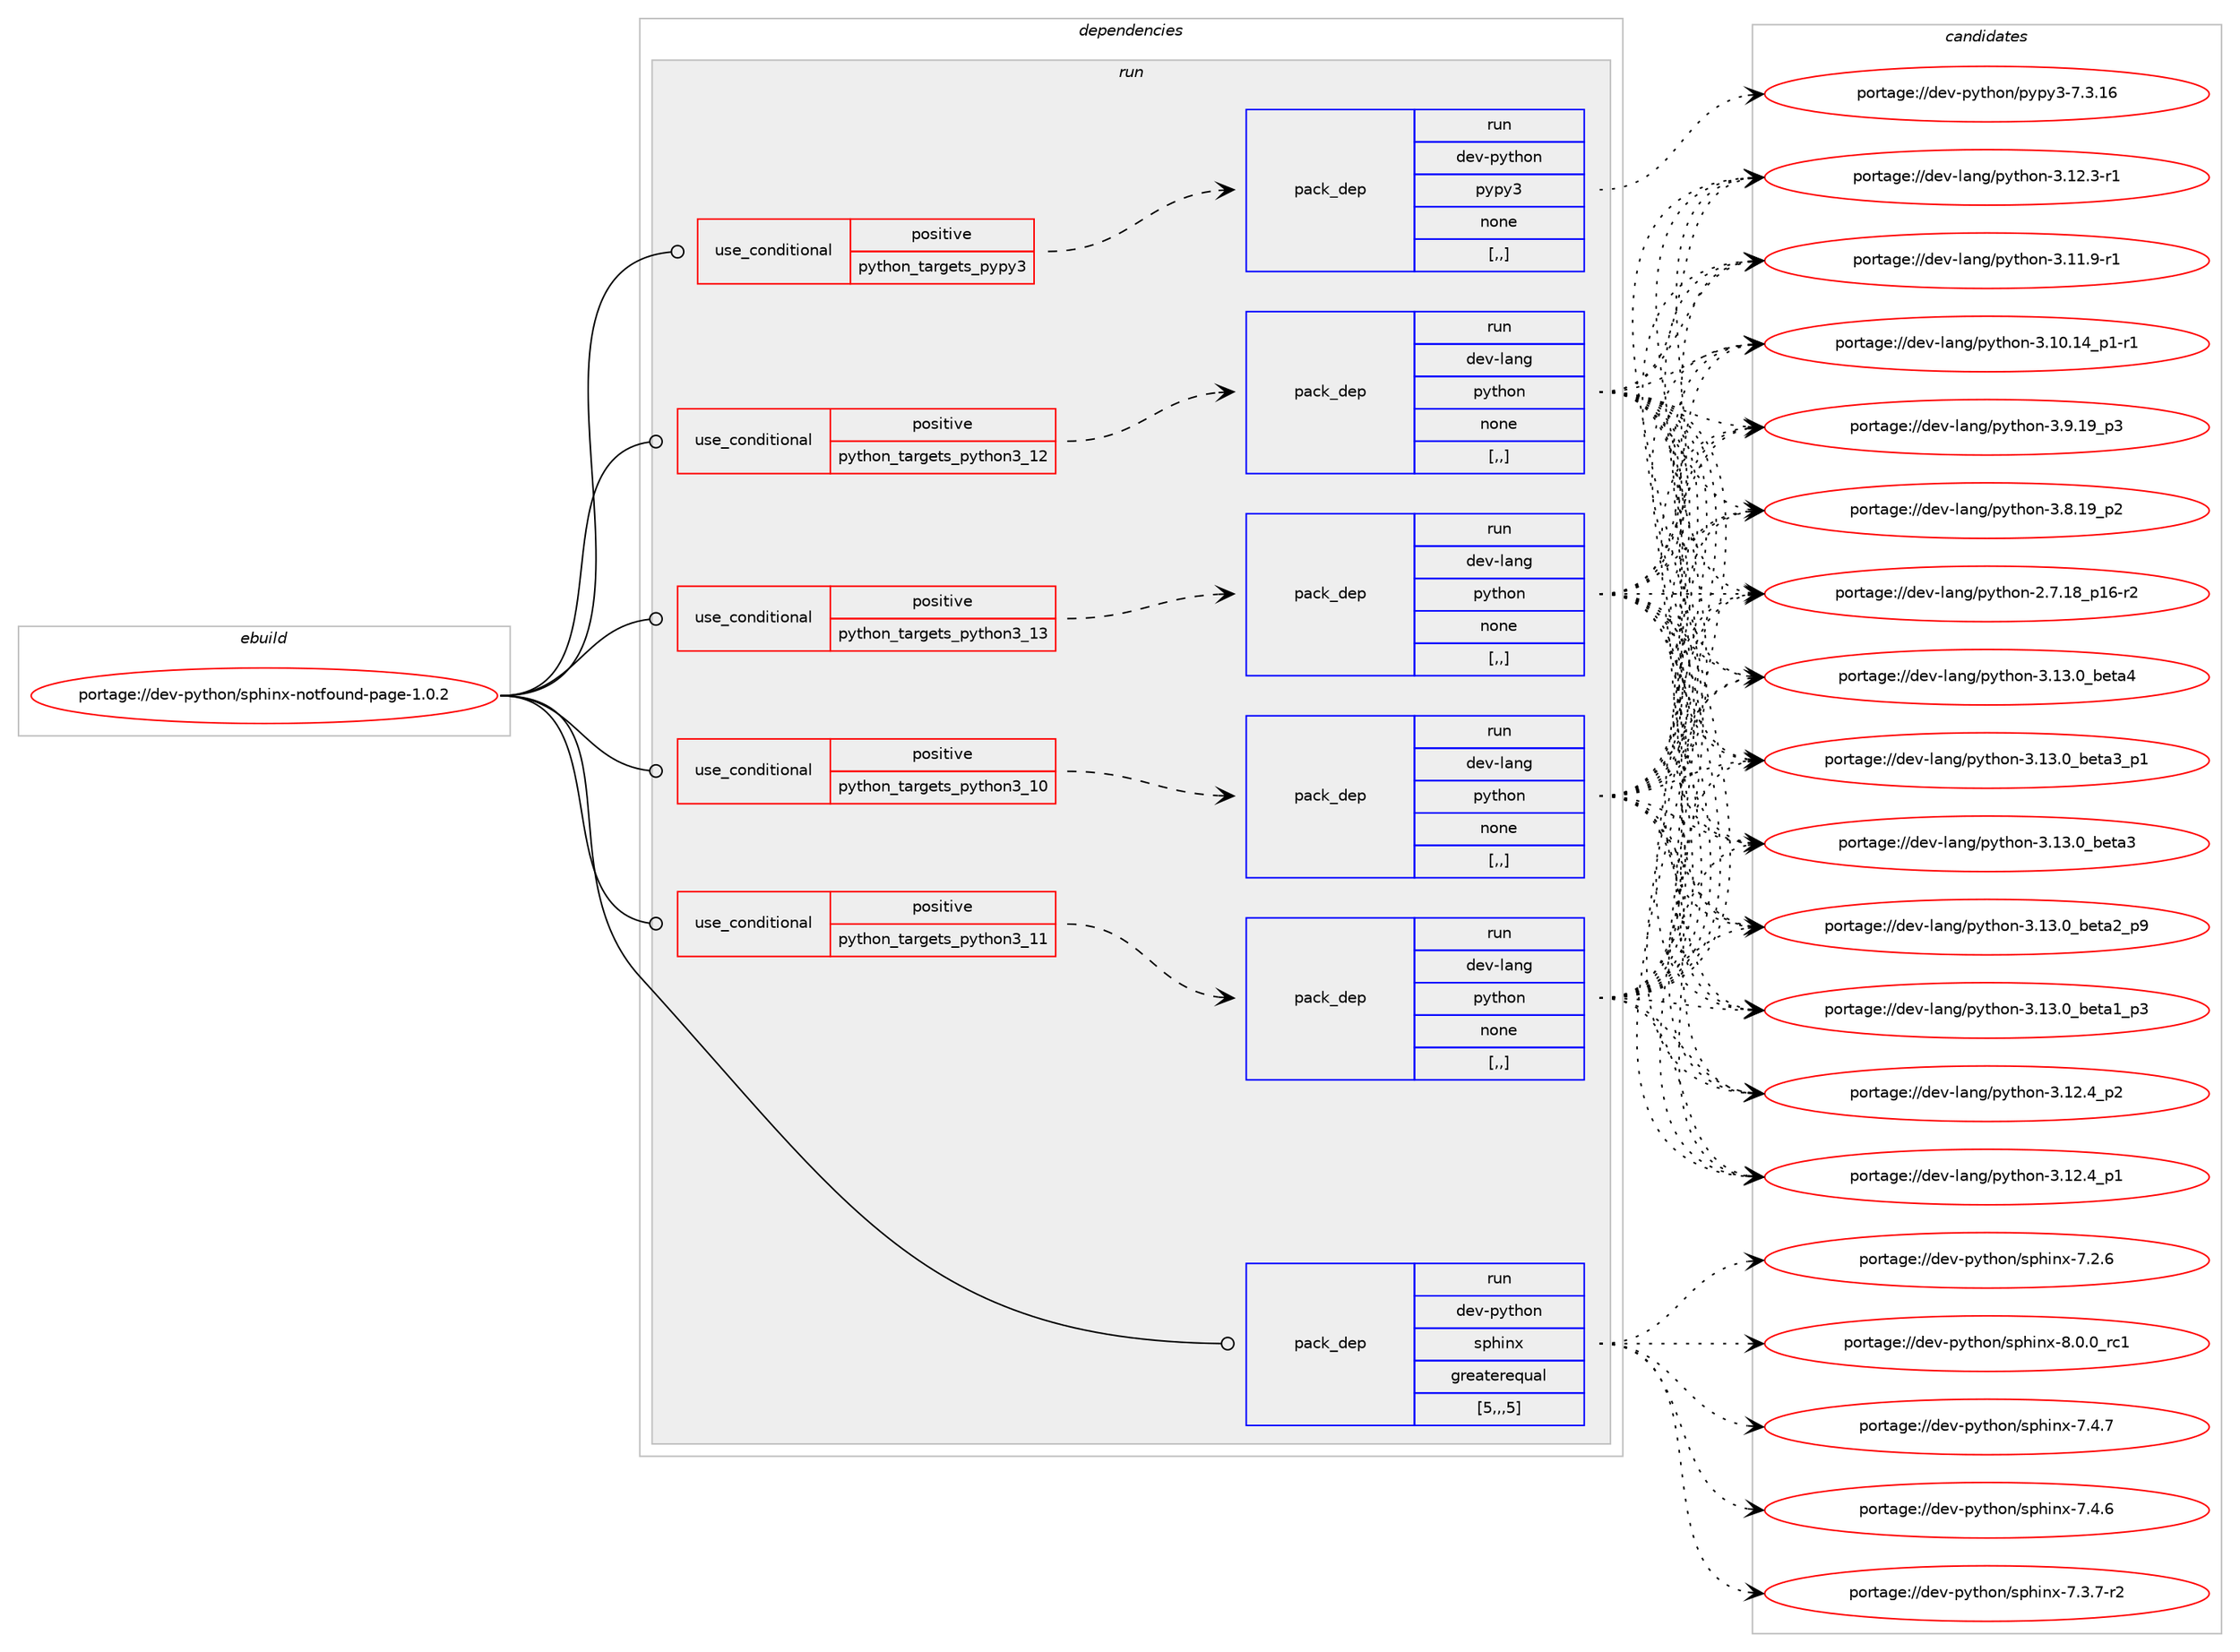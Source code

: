 digraph prolog {

# *************
# Graph options
# *************

newrank=true;
concentrate=true;
compound=true;
graph [rankdir=LR,fontname=Helvetica,fontsize=10,ranksep=1.5];#, ranksep=2.5, nodesep=0.2];
edge  [arrowhead=vee];
node  [fontname=Helvetica,fontsize=10];

# **********
# The ebuild
# **********

subgraph cluster_leftcol {
color=gray;
label=<<i>ebuild</i>>;
id [label="portage://dev-python/sphinx-notfound-page-1.0.2", color=red, width=4, href="../dev-python/sphinx-notfound-page-1.0.2.svg"];
}

# ****************
# The dependencies
# ****************

subgraph cluster_midcol {
color=gray;
label=<<i>dependencies</i>>;
subgraph cluster_compile {
fillcolor="#eeeeee";
style=filled;
label=<<i>compile</i>>;
}
subgraph cluster_compileandrun {
fillcolor="#eeeeee";
style=filled;
label=<<i>compile and run</i>>;
}
subgraph cluster_run {
fillcolor="#eeeeee";
style=filled;
label=<<i>run</i>>;
subgraph cond39884 {
dependency164233 [label=<<TABLE BORDER="0" CELLBORDER="1" CELLSPACING="0" CELLPADDING="4"><TR><TD ROWSPAN="3" CELLPADDING="10">use_conditional</TD></TR><TR><TD>positive</TD></TR><TR><TD>python_targets_pypy3</TD></TR></TABLE>>, shape=none, color=red];
subgraph pack123077 {
dependency164234 [label=<<TABLE BORDER="0" CELLBORDER="1" CELLSPACING="0" CELLPADDING="4" WIDTH="220"><TR><TD ROWSPAN="6" CELLPADDING="30">pack_dep</TD></TR><TR><TD WIDTH="110">run</TD></TR><TR><TD>dev-python</TD></TR><TR><TD>pypy3</TD></TR><TR><TD>none</TD></TR><TR><TD>[,,]</TD></TR></TABLE>>, shape=none, color=blue];
}
dependency164233:e -> dependency164234:w [weight=20,style="dashed",arrowhead="vee"];
}
id:e -> dependency164233:w [weight=20,style="solid",arrowhead="odot"];
subgraph cond39885 {
dependency164235 [label=<<TABLE BORDER="0" CELLBORDER="1" CELLSPACING="0" CELLPADDING="4"><TR><TD ROWSPAN="3" CELLPADDING="10">use_conditional</TD></TR><TR><TD>positive</TD></TR><TR><TD>python_targets_python3_10</TD></TR></TABLE>>, shape=none, color=red];
subgraph pack123078 {
dependency164236 [label=<<TABLE BORDER="0" CELLBORDER="1" CELLSPACING="0" CELLPADDING="4" WIDTH="220"><TR><TD ROWSPAN="6" CELLPADDING="30">pack_dep</TD></TR><TR><TD WIDTH="110">run</TD></TR><TR><TD>dev-lang</TD></TR><TR><TD>python</TD></TR><TR><TD>none</TD></TR><TR><TD>[,,]</TD></TR></TABLE>>, shape=none, color=blue];
}
dependency164235:e -> dependency164236:w [weight=20,style="dashed",arrowhead="vee"];
}
id:e -> dependency164235:w [weight=20,style="solid",arrowhead="odot"];
subgraph cond39886 {
dependency164237 [label=<<TABLE BORDER="0" CELLBORDER="1" CELLSPACING="0" CELLPADDING="4"><TR><TD ROWSPAN="3" CELLPADDING="10">use_conditional</TD></TR><TR><TD>positive</TD></TR><TR><TD>python_targets_python3_11</TD></TR></TABLE>>, shape=none, color=red];
subgraph pack123079 {
dependency164238 [label=<<TABLE BORDER="0" CELLBORDER="1" CELLSPACING="0" CELLPADDING="4" WIDTH="220"><TR><TD ROWSPAN="6" CELLPADDING="30">pack_dep</TD></TR><TR><TD WIDTH="110">run</TD></TR><TR><TD>dev-lang</TD></TR><TR><TD>python</TD></TR><TR><TD>none</TD></TR><TR><TD>[,,]</TD></TR></TABLE>>, shape=none, color=blue];
}
dependency164237:e -> dependency164238:w [weight=20,style="dashed",arrowhead="vee"];
}
id:e -> dependency164237:w [weight=20,style="solid",arrowhead="odot"];
subgraph cond39887 {
dependency164239 [label=<<TABLE BORDER="0" CELLBORDER="1" CELLSPACING="0" CELLPADDING="4"><TR><TD ROWSPAN="3" CELLPADDING="10">use_conditional</TD></TR><TR><TD>positive</TD></TR><TR><TD>python_targets_python3_12</TD></TR></TABLE>>, shape=none, color=red];
subgraph pack123080 {
dependency164240 [label=<<TABLE BORDER="0" CELLBORDER="1" CELLSPACING="0" CELLPADDING="4" WIDTH="220"><TR><TD ROWSPAN="6" CELLPADDING="30">pack_dep</TD></TR><TR><TD WIDTH="110">run</TD></TR><TR><TD>dev-lang</TD></TR><TR><TD>python</TD></TR><TR><TD>none</TD></TR><TR><TD>[,,]</TD></TR></TABLE>>, shape=none, color=blue];
}
dependency164239:e -> dependency164240:w [weight=20,style="dashed",arrowhead="vee"];
}
id:e -> dependency164239:w [weight=20,style="solid",arrowhead="odot"];
subgraph cond39888 {
dependency164241 [label=<<TABLE BORDER="0" CELLBORDER="1" CELLSPACING="0" CELLPADDING="4"><TR><TD ROWSPAN="3" CELLPADDING="10">use_conditional</TD></TR><TR><TD>positive</TD></TR><TR><TD>python_targets_python3_13</TD></TR></TABLE>>, shape=none, color=red];
subgraph pack123081 {
dependency164242 [label=<<TABLE BORDER="0" CELLBORDER="1" CELLSPACING="0" CELLPADDING="4" WIDTH="220"><TR><TD ROWSPAN="6" CELLPADDING="30">pack_dep</TD></TR><TR><TD WIDTH="110">run</TD></TR><TR><TD>dev-lang</TD></TR><TR><TD>python</TD></TR><TR><TD>none</TD></TR><TR><TD>[,,]</TD></TR></TABLE>>, shape=none, color=blue];
}
dependency164241:e -> dependency164242:w [weight=20,style="dashed",arrowhead="vee"];
}
id:e -> dependency164241:w [weight=20,style="solid",arrowhead="odot"];
subgraph pack123082 {
dependency164243 [label=<<TABLE BORDER="0" CELLBORDER="1" CELLSPACING="0" CELLPADDING="4" WIDTH="220"><TR><TD ROWSPAN="6" CELLPADDING="30">pack_dep</TD></TR><TR><TD WIDTH="110">run</TD></TR><TR><TD>dev-python</TD></TR><TR><TD>sphinx</TD></TR><TR><TD>greaterequal</TD></TR><TR><TD>[5,,,5]</TD></TR></TABLE>>, shape=none, color=blue];
}
id:e -> dependency164243:w [weight=20,style="solid",arrowhead="odot"];
}
}

# **************
# The candidates
# **************

subgraph cluster_choices {
rank=same;
color=gray;
label=<<i>candidates</i>>;

subgraph choice123077 {
color=black;
nodesep=1;
choice10010111845112121116104111110471121211121215145554651464954 [label="portage://dev-python/pypy3-7.3.16", color=red, width=4,href="../dev-python/pypy3-7.3.16.svg"];
dependency164234:e -> choice10010111845112121116104111110471121211121215145554651464954:w [style=dotted,weight="100"];
}
subgraph choice123078 {
color=black;
nodesep=1;
choice1001011184510897110103471121211161041111104551464951464895981011169752 [label="portage://dev-lang/python-3.13.0_beta4", color=red, width=4,href="../dev-lang/python-3.13.0_beta4.svg"];
choice10010111845108971101034711212111610411111045514649514648959810111697519511249 [label="portage://dev-lang/python-3.13.0_beta3_p1", color=red, width=4,href="../dev-lang/python-3.13.0_beta3_p1.svg"];
choice1001011184510897110103471121211161041111104551464951464895981011169751 [label="portage://dev-lang/python-3.13.0_beta3", color=red, width=4,href="../dev-lang/python-3.13.0_beta3.svg"];
choice10010111845108971101034711212111610411111045514649514648959810111697509511257 [label="portage://dev-lang/python-3.13.0_beta2_p9", color=red, width=4,href="../dev-lang/python-3.13.0_beta2_p9.svg"];
choice10010111845108971101034711212111610411111045514649514648959810111697499511251 [label="portage://dev-lang/python-3.13.0_beta1_p3", color=red, width=4,href="../dev-lang/python-3.13.0_beta1_p3.svg"];
choice100101118451089711010347112121116104111110455146495046529511250 [label="portage://dev-lang/python-3.12.4_p2", color=red, width=4,href="../dev-lang/python-3.12.4_p2.svg"];
choice100101118451089711010347112121116104111110455146495046529511249 [label="portage://dev-lang/python-3.12.4_p1", color=red, width=4,href="../dev-lang/python-3.12.4_p1.svg"];
choice100101118451089711010347112121116104111110455146495046514511449 [label="portage://dev-lang/python-3.12.3-r1", color=red, width=4,href="../dev-lang/python-3.12.3-r1.svg"];
choice100101118451089711010347112121116104111110455146494946574511449 [label="portage://dev-lang/python-3.11.9-r1", color=red, width=4,href="../dev-lang/python-3.11.9-r1.svg"];
choice100101118451089711010347112121116104111110455146494846495295112494511449 [label="portage://dev-lang/python-3.10.14_p1-r1", color=red, width=4,href="../dev-lang/python-3.10.14_p1-r1.svg"];
choice100101118451089711010347112121116104111110455146574649579511251 [label="portage://dev-lang/python-3.9.19_p3", color=red, width=4,href="../dev-lang/python-3.9.19_p3.svg"];
choice100101118451089711010347112121116104111110455146564649579511250 [label="portage://dev-lang/python-3.8.19_p2", color=red, width=4,href="../dev-lang/python-3.8.19_p2.svg"];
choice100101118451089711010347112121116104111110455046554649569511249544511450 [label="portage://dev-lang/python-2.7.18_p16-r2", color=red, width=4,href="../dev-lang/python-2.7.18_p16-r2.svg"];
dependency164236:e -> choice1001011184510897110103471121211161041111104551464951464895981011169752:w [style=dotted,weight="100"];
dependency164236:e -> choice10010111845108971101034711212111610411111045514649514648959810111697519511249:w [style=dotted,weight="100"];
dependency164236:e -> choice1001011184510897110103471121211161041111104551464951464895981011169751:w [style=dotted,weight="100"];
dependency164236:e -> choice10010111845108971101034711212111610411111045514649514648959810111697509511257:w [style=dotted,weight="100"];
dependency164236:e -> choice10010111845108971101034711212111610411111045514649514648959810111697499511251:w [style=dotted,weight="100"];
dependency164236:e -> choice100101118451089711010347112121116104111110455146495046529511250:w [style=dotted,weight="100"];
dependency164236:e -> choice100101118451089711010347112121116104111110455146495046529511249:w [style=dotted,weight="100"];
dependency164236:e -> choice100101118451089711010347112121116104111110455146495046514511449:w [style=dotted,weight="100"];
dependency164236:e -> choice100101118451089711010347112121116104111110455146494946574511449:w [style=dotted,weight="100"];
dependency164236:e -> choice100101118451089711010347112121116104111110455146494846495295112494511449:w [style=dotted,weight="100"];
dependency164236:e -> choice100101118451089711010347112121116104111110455146574649579511251:w [style=dotted,weight="100"];
dependency164236:e -> choice100101118451089711010347112121116104111110455146564649579511250:w [style=dotted,weight="100"];
dependency164236:e -> choice100101118451089711010347112121116104111110455046554649569511249544511450:w [style=dotted,weight="100"];
}
subgraph choice123079 {
color=black;
nodesep=1;
choice1001011184510897110103471121211161041111104551464951464895981011169752 [label="portage://dev-lang/python-3.13.0_beta4", color=red, width=4,href="../dev-lang/python-3.13.0_beta4.svg"];
choice10010111845108971101034711212111610411111045514649514648959810111697519511249 [label="portage://dev-lang/python-3.13.0_beta3_p1", color=red, width=4,href="../dev-lang/python-3.13.0_beta3_p1.svg"];
choice1001011184510897110103471121211161041111104551464951464895981011169751 [label="portage://dev-lang/python-3.13.0_beta3", color=red, width=4,href="../dev-lang/python-3.13.0_beta3.svg"];
choice10010111845108971101034711212111610411111045514649514648959810111697509511257 [label="portage://dev-lang/python-3.13.0_beta2_p9", color=red, width=4,href="../dev-lang/python-3.13.0_beta2_p9.svg"];
choice10010111845108971101034711212111610411111045514649514648959810111697499511251 [label="portage://dev-lang/python-3.13.0_beta1_p3", color=red, width=4,href="../dev-lang/python-3.13.0_beta1_p3.svg"];
choice100101118451089711010347112121116104111110455146495046529511250 [label="portage://dev-lang/python-3.12.4_p2", color=red, width=4,href="../dev-lang/python-3.12.4_p2.svg"];
choice100101118451089711010347112121116104111110455146495046529511249 [label="portage://dev-lang/python-3.12.4_p1", color=red, width=4,href="../dev-lang/python-3.12.4_p1.svg"];
choice100101118451089711010347112121116104111110455146495046514511449 [label="portage://dev-lang/python-3.12.3-r1", color=red, width=4,href="../dev-lang/python-3.12.3-r1.svg"];
choice100101118451089711010347112121116104111110455146494946574511449 [label="portage://dev-lang/python-3.11.9-r1", color=red, width=4,href="../dev-lang/python-3.11.9-r1.svg"];
choice100101118451089711010347112121116104111110455146494846495295112494511449 [label="portage://dev-lang/python-3.10.14_p1-r1", color=red, width=4,href="../dev-lang/python-3.10.14_p1-r1.svg"];
choice100101118451089711010347112121116104111110455146574649579511251 [label="portage://dev-lang/python-3.9.19_p3", color=red, width=4,href="../dev-lang/python-3.9.19_p3.svg"];
choice100101118451089711010347112121116104111110455146564649579511250 [label="portage://dev-lang/python-3.8.19_p2", color=red, width=4,href="../dev-lang/python-3.8.19_p2.svg"];
choice100101118451089711010347112121116104111110455046554649569511249544511450 [label="portage://dev-lang/python-2.7.18_p16-r2", color=red, width=4,href="../dev-lang/python-2.7.18_p16-r2.svg"];
dependency164238:e -> choice1001011184510897110103471121211161041111104551464951464895981011169752:w [style=dotted,weight="100"];
dependency164238:e -> choice10010111845108971101034711212111610411111045514649514648959810111697519511249:w [style=dotted,weight="100"];
dependency164238:e -> choice1001011184510897110103471121211161041111104551464951464895981011169751:w [style=dotted,weight="100"];
dependency164238:e -> choice10010111845108971101034711212111610411111045514649514648959810111697509511257:w [style=dotted,weight="100"];
dependency164238:e -> choice10010111845108971101034711212111610411111045514649514648959810111697499511251:w [style=dotted,weight="100"];
dependency164238:e -> choice100101118451089711010347112121116104111110455146495046529511250:w [style=dotted,weight="100"];
dependency164238:e -> choice100101118451089711010347112121116104111110455146495046529511249:w [style=dotted,weight="100"];
dependency164238:e -> choice100101118451089711010347112121116104111110455146495046514511449:w [style=dotted,weight="100"];
dependency164238:e -> choice100101118451089711010347112121116104111110455146494946574511449:w [style=dotted,weight="100"];
dependency164238:e -> choice100101118451089711010347112121116104111110455146494846495295112494511449:w [style=dotted,weight="100"];
dependency164238:e -> choice100101118451089711010347112121116104111110455146574649579511251:w [style=dotted,weight="100"];
dependency164238:e -> choice100101118451089711010347112121116104111110455146564649579511250:w [style=dotted,weight="100"];
dependency164238:e -> choice100101118451089711010347112121116104111110455046554649569511249544511450:w [style=dotted,weight="100"];
}
subgraph choice123080 {
color=black;
nodesep=1;
choice1001011184510897110103471121211161041111104551464951464895981011169752 [label="portage://dev-lang/python-3.13.0_beta4", color=red, width=4,href="../dev-lang/python-3.13.0_beta4.svg"];
choice10010111845108971101034711212111610411111045514649514648959810111697519511249 [label="portage://dev-lang/python-3.13.0_beta3_p1", color=red, width=4,href="../dev-lang/python-3.13.0_beta3_p1.svg"];
choice1001011184510897110103471121211161041111104551464951464895981011169751 [label="portage://dev-lang/python-3.13.0_beta3", color=red, width=4,href="../dev-lang/python-3.13.0_beta3.svg"];
choice10010111845108971101034711212111610411111045514649514648959810111697509511257 [label="portage://dev-lang/python-3.13.0_beta2_p9", color=red, width=4,href="../dev-lang/python-3.13.0_beta2_p9.svg"];
choice10010111845108971101034711212111610411111045514649514648959810111697499511251 [label="portage://dev-lang/python-3.13.0_beta1_p3", color=red, width=4,href="../dev-lang/python-3.13.0_beta1_p3.svg"];
choice100101118451089711010347112121116104111110455146495046529511250 [label="portage://dev-lang/python-3.12.4_p2", color=red, width=4,href="../dev-lang/python-3.12.4_p2.svg"];
choice100101118451089711010347112121116104111110455146495046529511249 [label="portage://dev-lang/python-3.12.4_p1", color=red, width=4,href="../dev-lang/python-3.12.4_p1.svg"];
choice100101118451089711010347112121116104111110455146495046514511449 [label="portage://dev-lang/python-3.12.3-r1", color=red, width=4,href="../dev-lang/python-3.12.3-r1.svg"];
choice100101118451089711010347112121116104111110455146494946574511449 [label="portage://dev-lang/python-3.11.9-r1", color=red, width=4,href="../dev-lang/python-3.11.9-r1.svg"];
choice100101118451089711010347112121116104111110455146494846495295112494511449 [label="portage://dev-lang/python-3.10.14_p1-r1", color=red, width=4,href="../dev-lang/python-3.10.14_p1-r1.svg"];
choice100101118451089711010347112121116104111110455146574649579511251 [label="portage://dev-lang/python-3.9.19_p3", color=red, width=4,href="../dev-lang/python-3.9.19_p3.svg"];
choice100101118451089711010347112121116104111110455146564649579511250 [label="portage://dev-lang/python-3.8.19_p2", color=red, width=4,href="../dev-lang/python-3.8.19_p2.svg"];
choice100101118451089711010347112121116104111110455046554649569511249544511450 [label="portage://dev-lang/python-2.7.18_p16-r2", color=red, width=4,href="../dev-lang/python-2.7.18_p16-r2.svg"];
dependency164240:e -> choice1001011184510897110103471121211161041111104551464951464895981011169752:w [style=dotted,weight="100"];
dependency164240:e -> choice10010111845108971101034711212111610411111045514649514648959810111697519511249:w [style=dotted,weight="100"];
dependency164240:e -> choice1001011184510897110103471121211161041111104551464951464895981011169751:w [style=dotted,weight="100"];
dependency164240:e -> choice10010111845108971101034711212111610411111045514649514648959810111697509511257:w [style=dotted,weight="100"];
dependency164240:e -> choice10010111845108971101034711212111610411111045514649514648959810111697499511251:w [style=dotted,weight="100"];
dependency164240:e -> choice100101118451089711010347112121116104111110455146495046529511250:w [style=dotted,weight="100"];
dependency164240:e -> choice100101118451089711010347112121116104111110455146495046529511249:w [style=dotted,weight="100"];
dependency164240:e -> choice100101118451089711010347112121116104111110455146495046514511449:w [style=dotted,weight="100"];
dependency164240:e -> choice100101118451089711010347112121116104111110455146494946574511449:w [style=dotted,weight="100"];
dependency164240:e -> choice100101118451089711010347112121116104111110455146494846495295112494511449:w [style=dotted,weight="100"];
dependency164240:e -> choice100101118451089711010347112121116104111110455146574649579511251:w [style=dotted,weight="100"];
dependency164240:e -> choice100101118451089711010347112121116104111110455146564649579511250:w [style=dotted,weight="100"];
dependency164240:e -> choice100101118451089711010347112121116104111110455046554649569511249544511450:w [style=dotted,weight="100"];
}
subgraph choice123081 {
color=black;
nodesep=1;
choice1001011184510897110103471121211161041111104551464951464895981011169752 [label="portage://dev-lang/python-3.13.0_beta4", color=red, width=4,href="../dev-lang/python-3.13.0_beta4.svg"];
choice10010111845108971101034711212111610411111045514649514648959810111697519511249 [label="portage://dev-lang/python-3.13.0_beta3_p1", color=red, width=4,href="../dev-lang/python-3.13.0_beta3_p1.svg"];
choice1001011184510897110103471121211161041111104551464951464895981011169751 [label="portage://dev-lang/python-3.13.0_beta3", color=red, width=4,href="../dev-lang/python-3.13.0_beta3.svg"];
choice10010111845108971101034711212111610411111045514649514648959810111697509511257 [label="portage://dev-lang/python-3.13.0_beta2_p9", color=red, width=4,href="../dev-lang/python-3.13.0_beta2_p9.svg"];
choice10010111845108971101034711212111610411111045514649514648959810111697499511251 [label="portage://dev-lang/python-3.13.0_beta1_p3", color=red, width=4,href="../dev-lang/python-3.13.0_beta1_p3.svg"];
choice100101118451089711010347112121116104111110455146495046529511250 [label="portage://dev-lang/python-3.12.4_p2", color=red, width=4,href="../dev-lang/python-3.12.4_p2.svg"];
choice100101118451089711010347112121116104111110455146495046529511249 [label="portage://dev-lang/python-3.12.4_p1", color=red, width=4,href="../dev-lang/python-3.12.4_p1.svg"];
choice100101118451089711010347112121116104111110455146495046514511449 [label="portage://dev-lang/python-3.12.3-r1", color=red, width=4,href="../dev-lang/python-3.12.3-r1.svg"];
choice100101118451089711010347112121116104111110455146494946574511449 [label="portage://dev-lang/python-3.11.9-r1", color=red, width=4,href="../dev-lang/python-3.11.9-r1.svg"];
choice100101118451089711010347112121116104111110455146494846495295112494511449 [label="portage://dev-lang/python-3.10.14_p1-r1", color=red, width=4,href="../dev-lang/python-3.10.14_p1-r1.svg"];
choice100101118451089711010347112121116104111110455146574649579511251 [label="portage://dev-lang/python-3.9.19_p3", color=red, width=4,href="../dev-lang/python-3.9.19_p3.svg"];
choice100101118451089711010347112121116104111110455146564649579511250 [label="portage://dev-lang/python-3.8.19_p2", color=red, width=4,href="../dev-lang/python-3.8.19_p2.svg"];
choice100101118451089711010347112121116104111110455046554649569511249544511450 [label="portage://dev-lang/python-2.7.18_p16-r2", color=red, width=4,href="../dev-lang/python-2.7.18_p16-r2.svg"];
dependency164242:e -> choice1001011184510897110103471121211161041111104551464951464895981011169752:w [style=dotted,weight="100"];
dependency164242:e -> choice10010111845108971101034711212111610411111045514649514648959810111697519511249:w [style=dotted,weight="100"];
dependency164242:e -> choice1001011184510897110103471121211161041111104551464951464895981011169751:w [style=dotted,weight="100"];
dependency164242:e -> choice10010111845108971101034711212111610411111045514649514648959810111697509511257:w [style=dotted,weight="100"];
dependency164242:e -> choice10010111845108971101034711212111610411111045514649514648959810111697499511251:w [style=dotted,weight="100"];
dependency164242:e -> choice100101118451089711010347112121116104111110455146495046529511250:w [style=dotted,weight="100"];
dependency164242:e -> choice100101118451089711010347112121116104111110455146495046529511249:w [style=dotted,weight="100"];
dependency164242:e -> choice100101118451089711010347112121116104111110455146495046514511449:w [style=dotted,weight="100"];
dependency164242:e -> choice100101118451089711010347112121116104111110455146494946574511449:w [style=dotted,weight="100"];
dependency164242:e -> choice100101118451089711010347112121116104111110455146494846495295112494511449:w [style=dotted,weight="100"];
dependency164242:e -> choice100101118451089711010347112121116104111110455146574649579511251:w [style=dotted,weight="100"];
dependency164242:e -> choice100101118451089711010347112121116104111110455146564649579511250:w [style=dotted,weight="100"];
dependency164242:e -> choice100101118451089711010347112121116104111110455046554649569511249544511450:w [style=dotted,weight="100"];
}
subgraph choice123082 {
color=black;
nodesep=1;
choice1001011184511212111610411111047115112104105110120455646484648951149949 [label="portage://dev-python/sphinx-8.0.0_rc1", color=red, width=4,href="../dev-python/sphinx-8.0.0_rc1.svg"];
choice1001011184511212111610411111047115112104105110120455546524655 [label="portage://dev-python/sphinx-7.4.7", color=red, width=4,href="../dev-python/sphinx-7.4.7.svg"];
choice1001011184511212111610411111047115112104105110120455546524654 [label="portage://dev-python/sphinx-7.4.6", color=red, width=4,href="../dev-python/sphinx-7.4.6.svg"];
choice10010111845112121116104111110471151121041051101204555465146554511450 [label="portage://dev-python/sphinx-7.3.7-r2", color=red, width=4,href="../dev-python/sphinx-7.3.7-r2.svg"];
choice1001011184511212111610411111047115112104105110120455546504654 [label="portage://dev-python/sphinx-7.2.6", color=red, width=4,href="../dev-python/sphinx-7.2.6.svg"];
dependency164243:e -> choice1001011184511212111610411111047115112104105110120455646484648951149949:w [style=dotted,weight="100"];
dependency164243:e -> choice1001011184511212111610411111047115112104105110120455546524655:w [style=dotted,weight="100"];
dependency164243:e -> choice1001011184511212111610411111047115112104105110120455546524654:w [style=dotted,weight="100"];
dependency164243:e -> choice10010111845112121116104111110471151121041051101204555465146554511450:w [style=dotted,weight="100"];
dependency164243:e -> choice1001011184511212111610411111047115112104105110120455546504654:w [style=dotted,weight="100"];
}
}

}
